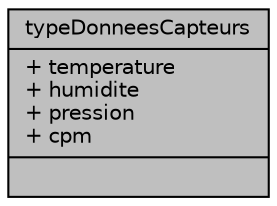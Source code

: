 digraph "typeDonneesCapteurs"
{
  edge [fontname="Helvetica",fontsize="10",labelfontname="Helvetica",labelfontsize="10"];
  node [fontname="Helvetica",fontsize="10",shape=record];
  Node1 [label="{typeDonneesCapteurs\n|+ temperature\l+ humidite\l+ pression\l+ cpm\l|}",height=0.2,width=0.4,color="black", fillcolor="grey75", style="filled", fontcolor="black"];
}
